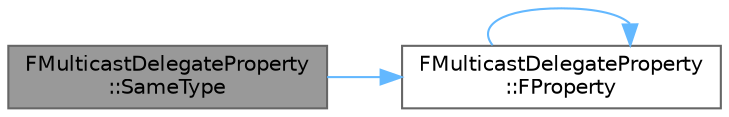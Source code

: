 digraph "FMulticastDelegateProperty::SameType"
{
 // INTERACTIVE_SVG=YES
 // LATEX_PDF_SIZE
  bgcolor="transparent";
  edge [fontname=Helvetica,fontsize=10,labelfontname=Helvetica,labelfontsize=10];
  node [fontname=Helvetica,fontsize=10,shape=box,height=0.2,width=0.4];
  rankdir="LR";
  Node1 [id="Node000001",label="FMulticastDelegateProperty\l::SameType",height=0.2,width=0.4,color="gray40", fillcolor="grey60", style="filled", fontcolor="black",tooltip="returns true, if Other is property of exactly the same type"];
  Node1 -> Node2 [id="edge1_Node000001_Node000002",color="steelblue1",style="solid",tooltip=" "];
  Node2 [id="Node000002",label="FMulticastDelegateProperty\l::FProperty",height=0.2,width=0.4,color="grey40", fillcolor="white", style="filled",URL="$d2/d2b/classFMulticastDelegateProperty.html#af0ce63385d37e2c84bb406bd2d911ecc",tooltip=" "];
  Node2 -> Node2 [id="edge2_Node000002_Node000002",color="steelblue1",style="solid",tooltip=" "];
}

